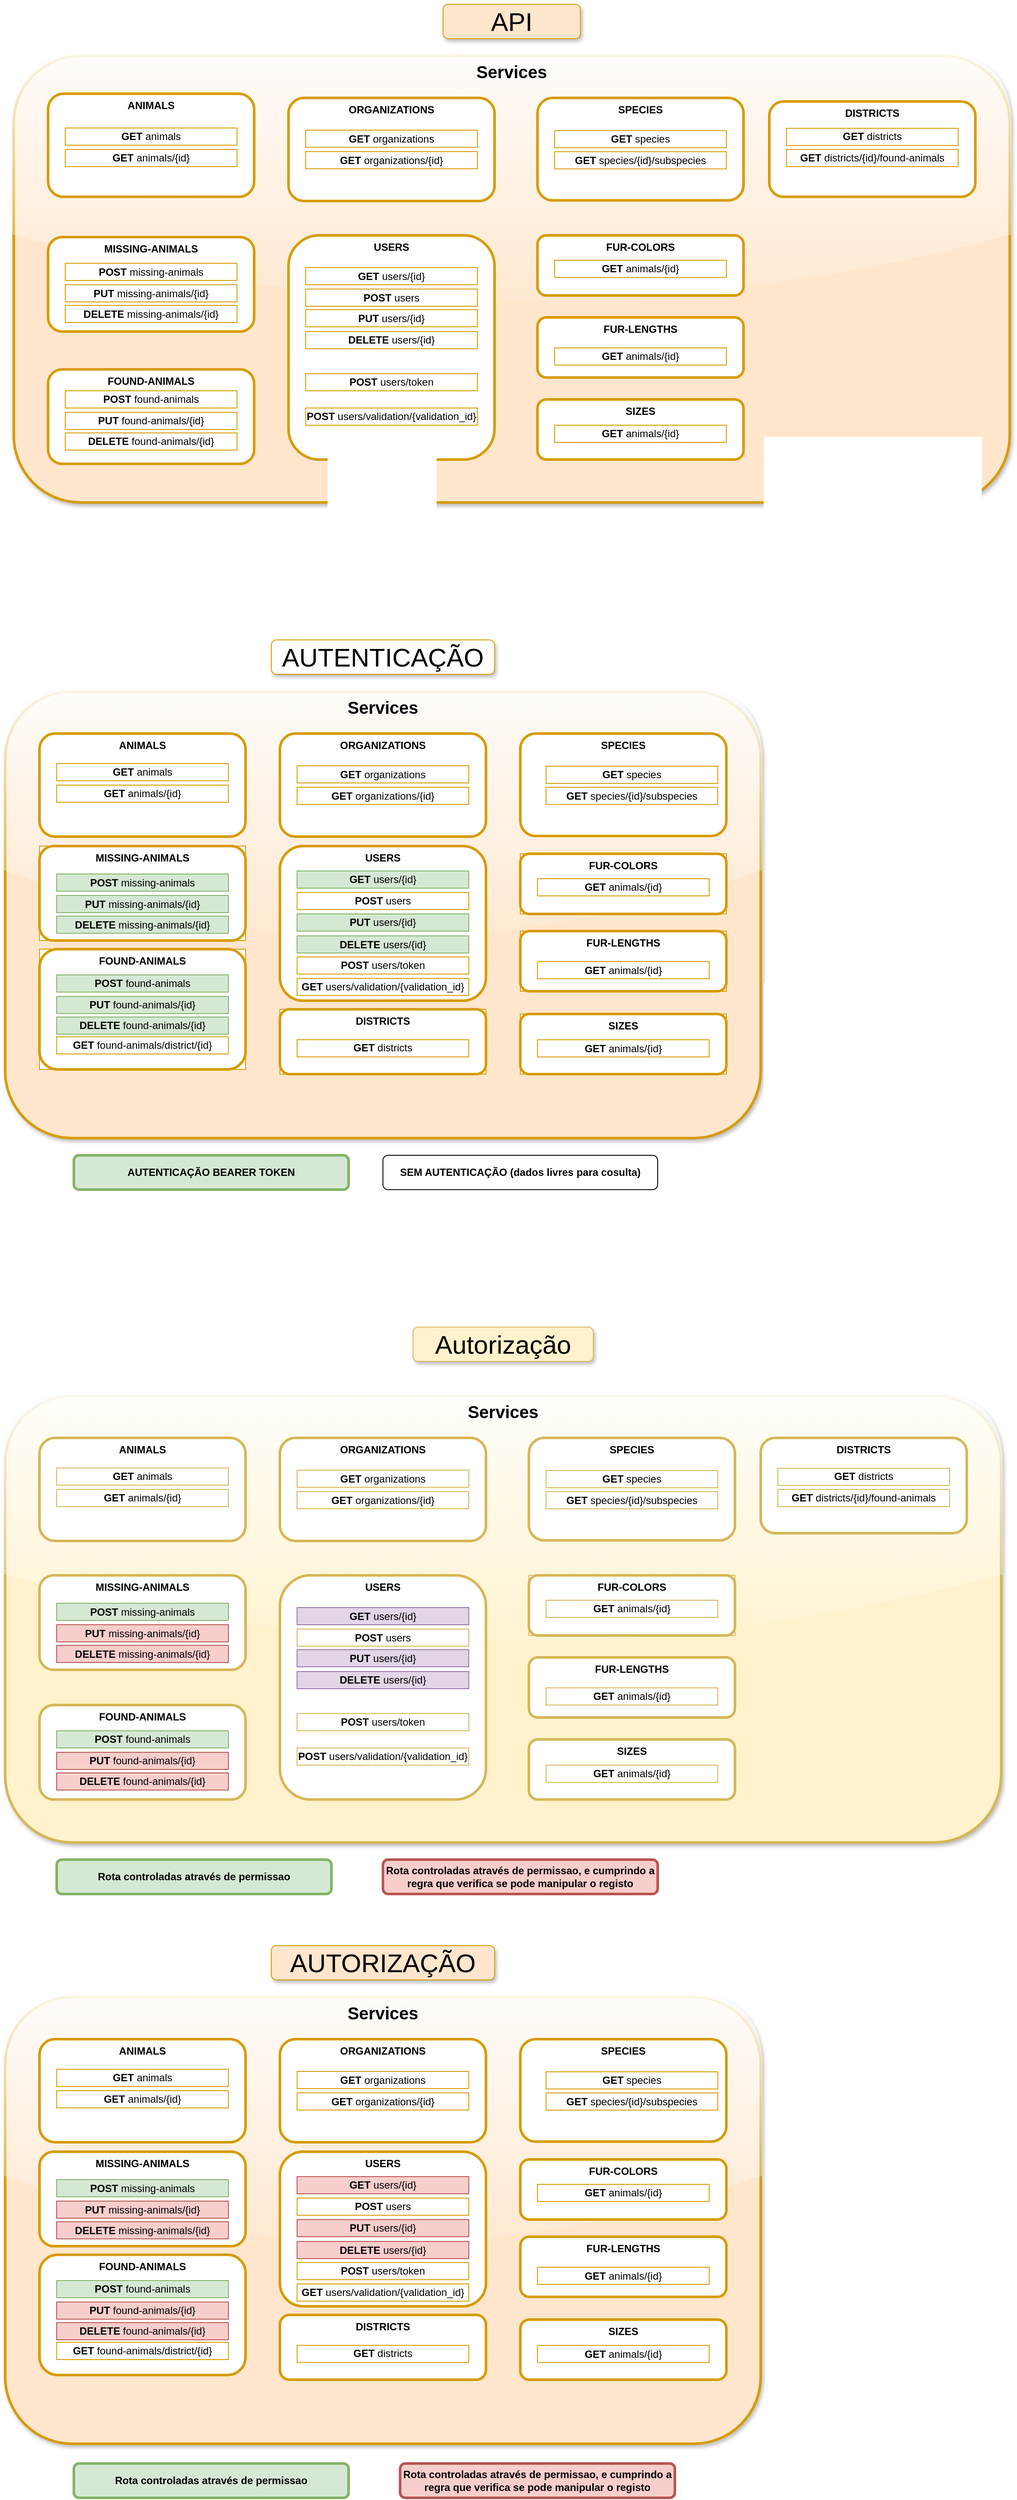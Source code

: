 <mxfile version="12.9.13" type="device"><diagram id="he8Y9W-l-CtBFMt19x_J" name="Page-1"><mxGraphModel dx="3327" dy="967" grid="1" gridSize="10" guides="1" tooltips="1" connect="1" arrows="1" fold="1" page="1" pageScale="1" pageWidth="827" pageHeight="1169" math="0" shadow="0"><root><mxCell id="0"/><mxCell id="1" parent="0"/><mxCell id="2PmF6Wx8AGMX61B_a49G-37" value="API" style="text;html=1;strokeColor=#d79b00;fillColor=#ffe6cc;align=center;verticalAlign=middle;whiteSpace=wrap;rounded=1;fontSize=30;glass=0;shadow=1;comic=0;" parent="1" vertex="1"><mxGeometry x="-1090" y="60" width="160" height="40" as="geometry"/></mxCell><mxCell id="37oF7Rack4nsO3wwHJq0-63" value="&lt;font style=&quot;font-size: 20px&quot;&gt;&lt;b&gt;Services&lt;/b&gt;&lt;/font&gt;" style="rounded=1;whiteSpace=wrap;html=1;strokeWidth=3;fillColor=#ffe6cc;verticalAlign=top;strokeColor=#d79b00;glass=1;shadow=1;comic=0;" parent="1" vertex="1"><mxGeometry x="-1600" y="860" width="880" height="520" as="geometry"/></mxCell><mxCell id="37oF7Rack4nsO3wwHJq0-100" value="Autorização" style="text;html=1;strokeColor=#d6b656;fillColor=#fff2cc;align=center;verticalAlign=middle;whiteSpace=wrap;rounded=1;fontSize=30;glass=0;shadow=1;comic=0;" parent="1" vertex="1"><mxGeometry x="-1125" y="1600" width="210" height="40" as="geometry"/></mxCell><mxCell id="37oF7Rack4nsO3wwHJq0-121" value="&lt;b&gt;AUTENTICAÇÃO BEARER TOKEN&lt;/b&gt;" style="rounded=1;whiteSpace=wrap;html=1;strokeColor=#82b366;strokeWidth=3;fillColor=#d5e8d4;" parent="1" vertex="1"><mxGeometry x="-1520" y="1400" width="320" height="40" as="geometry"/></mxCell><mxCell id="37oF7Rack4nsO3wwHJq0-124" value="&lt;b&gt;SEM AUTENTICAÇÃO (dados livres para cosulta)&lt;/b&gt;" style="rounded=1;whiteSpace=wrap;html=1;strokeWidth=1;" parent="1" vertex="1"><mxGeometry x="-1160" y="1400" width="320" height="40" as="geometry"/></mxCell><mxCell id="37oF7Rack4nsO3wwHJq0-69" value="ORGANIZATIONS" style="group;fillColor=#FFFFFF;strokeColor=#d79b00;fontStyle=1;strokeWidth=3;rounded=1;" parent="1" vertex="1" connectable="0"><mxGeometry x="-1280" y="909" width="240" height="120" as="geometry"/></mxCell><mxCell id="CAPieHyTuiLY9jVeE-5O-57" value="&lt;b&gt;GET&amp;nbsp;&lt;/b&gt;organizations" style="rounded=0;whiteSpace=wrap;html=1;strokeWidth=1;fontSize=12;align=center;fillColor=#FFFFFF;strokeColor=#d79b00;" parent="1" vertex="1"><mxGeometry x="-1260" y="946.5" width="200" height="20" as="geometry"/></mxCell><mxCell id="CAPieHyTuiLY9jVeE-5O-58" value="&lt;b&gt;GET&amp;nbsp;&lt;/b&gt;&lt;span&gt;organizations/{id}&lt;/span&gt;" style="rounded=0;whiteSpace=wrap;html=1;strokeWidth=1;fillColor=#FFFFFF;fontSize=12;align=center;strokeColor=#d79b00;" parent="1" vertex="1"><mxGeometry x="-1260" y="971.5" width="200" height="20" as="geometry"/></mxCell><mxCell id="CAPieHyTuiLY9jVeE-5O-84" value="&lt;font style=&quot;font-size: 20px&quot;&gt;&lt;b&gt;Services&lt;/b&gt;&lt;/font&gt;" style="rounded=1;whiteSpace=wrap;html=1;strokeWidth=3;fillColor=#ffe6cc;verticalAlign=top;strokeColor=#d79b00;glass=1;shadow=1;comic=0;" parent="1" vertex="1"><mxGeometry x="-1590" y="120" width="1160" height="520" as="geometry"/></mxCell><mxCell id="CAPieHyTuiLY9jVeE-5O-125" value="ORGANIZATIONS" style="group;fontStyle=1;strokeWidth=3;rounded=1;fillColor=#ffffff;strokeColor=#d79b00;" parent="1" vertex="1" connectable="0"><mxGeometry x="-1270" y="169" width="240" height="120" as="geometry"/></mxCell><mxCell id="CAPieHyTuiLY9jVeE-5O-126" value="&lt;b&gt;GET&amp;nbsp;&lt;/b&gt;organizations" style="rounded=0;whiteSpace=wrap;html=1;strokeWidth=1;fontSize=12;align=center;fillColor=#ffffff;strokeColor=#d79b00;" parent="1" vertex="1"><mxGeometry x="-1250" y="206.5" width="200" height="20" as="geometry"/></mxCell><mxCell id="CAPieHyTuiLY9jVeE-5O-127" value="&lt;b&gt;GET&amp;nbsp;&lt;/b&gt;&lt;span&gt;organizations/{id}&lt;/span&gt;" style="rounded=0;whiteSpace=wrap;html=1;strokeWidth=1;fillColor=#ffffff;fontSize=12;align=center;strokeColor=#d79b00;" parent="1" vertex="1"><mxGeometry x="-1250" y="231.5" width="200" height="20" as="geometry"/></mxCell><mxCell id="CAPieHyTuiLY9jVeE-5O-96" value="DISTRICTS" style="group;fillColor=#ffffff;strokeColor=#d79b00;fontStyle=1;strokeWidth=3;rounded=1;" parent="1" vertex="1" connectable="0"><mxGeometry x="-710" y="173.15" width="240" height="111" as="geometry"/></mxCell><mxCell id="CAPieHyTuiLY9jVeE-5O-97" value="&lt;b&gt;GET&amp;nbsp;&lt;/b&gt;districts" style="rounded=0;whiteSpace=wrap;html=1;strokeWidth=1;fontSize=12;align=center;fillColor=#ffffff;strokeColor=#d79b00;" parent="1" vertex="1"><mxGeometry x="-690" y="204.39" width="200" height="20" as="geometry"/></mxCell><mxCell id="CAPieHyTuiLY9jVeE-5O-98" value="&lt;b&gt;GET&amp;nbsp;&lt;/b&gt;&lt;span&gt;districts/{id}/found-animals&lt;/span&gt;" style="rounded=0;whiteSpace=wrap;html=1;strokeWidth=1;fillColor=#ffffff;fontSize=12;align=center;strokeColor=#d79b00;" parent="1" vertex="1"><mxGeometry x="-690" y="229" width="200" height="20" as="geometry"/></mxCell><mxCell id="CAPieHyTuiLY9jVeE-5O-110" value="SPECIES" style="group;fillColor=#ffffff;strokeColor=#d79b00;fontStyle=1;strokeWidth=3;rounded=1;" parent="1" vertex="1" connectable="0"><mxGeometry x="-980" y="169" width="240" height="119.296" as="geometry"/></mxCell><mxCell id="CAPieHyTuiLY9jVeE-5O-111" value="&lt;b&gt;GET&amp;nbsp;&lt;/b&gt;species" style="rounded=0;whiteSpace=wrap;html=1;strokeWidth=1;fontSize=12;align=center;fillColor=#ffffff;strokeColor=#d79b00;" parent="1" vertex="1"><mxGeometry x="-960" y="207" width="200" height="20" as="geometry"/></mxCell><mxCell id="CAPieHyTuiLY9jVeE-5O-112" value="&lt;b&gt;GET&amp;nbsp;&lt;/b&gt;&lt;span&gt;species/{id}/subspecies&lt;/span&gt;" style="rounded=0;whiteSpace=wrap;html=1;strokeWidth=1;fillColor=#ffffff;fontSize=12;align=center;strokeColor=#d79b00;" parent="1" vertex="1"><mxGeometry x="-960" y="231.61" width="200" height="20" as="geometry"/></mxCell><mxCell id="CAPieHyTuiLY9jVeE-5O-122" value="&lt;b&gt;ANIMALS&lt;/b&gt;" style="rounded=1;whiteSpace=wrap;html=1;fillColor=#ffffff;strokeColor=#d79b00;strokeWidth=3;verticalAlign=top;" parent="1" vertex="1"><mxGeometry x="-1550" y="164.15" width="240" height="120" as="geometry"/></mxCell><mxCell id="CAPieHyTuiLY9jVeE-5O-123" value="&lt;b&gt;GET&amp;nbsp;&lt;/b&gt;animals" style="rounded=0;whiteSpace=wrap;html=1;strokeWidth=1;fontSize=12;align=center;fillColor=#ffffff;strokeColor=#d79b00;" parent="1" vertex="1"><mxGeometry x="-1530" y="204" width="200" height="20" as="geometry"/></mxCell><mxCell id="CAPieHyTuiLY9jVeE-5O-124" value="&lt;b&gt;GET&amp;nbsp;&lt;/b&gt;&lt;span&gt;animals/{id}&lt;/span&gt;" style="rounded=0;whiteSpace=wrap;html=1;strokeWidth=1;fillColor=#ffffff;fontSize=12;align=center;strokeColor=#d79b00;" parent="1" vertex="1"><mxGeometry x="-1530" y="229" width="200" height="20" as="geometry"/></mxCell><mxCell id="CAPieHyTuiLY9jVeE-5O-91" value="FOUND-ANIMALS" style="group;fillColor=#ffffff;strokeColor=#d79b00;rounded=1;strokeWidth=3;fontStyle=1" parent="1" vertex="1" connectable="0"><mxGeometry x="-1550" y="485" width="240" height="110" as="geometry"/></mxCell><mxCell id="CAPieHyTuiLY9jVeE-5O-92" value="&lt;b&gt;POST&amp;nbsp;&lt;/b&gt;found-animals" style="rounded=0;whiteSpace=wrap;html=1;strokeWidth=1;fontSize=12;align=center;fillColor=#ffffff;strokeColor=#d79b00;" parent="1" vertex="1"><mxGeometry x="-1530" y="510" width="200" height="20" as="geometry"/></mxCell><mxCell id="CAPieHyTuiLY9jVeE-5O-93" value="&lt;b&gt;PUT&amp;nbsp;&lt;/b&gt;found-animals/{id}" style="rounded=0;whiteSpace=wrap;html=1;strokeWidth=1;fillColor=#ffffff;fontSize=12;align=center;strokeColor=#d79b00;" parent="1" vertex="1"><mxGeometry x="-1530" y="535" width="200" height="20" as="geometry"/></mxCell><mxCell id="CAPieHyTuiLY9jVeE-5O-94" value="&lt;b&gt;DELETE&amp;nbsp;&lt;/b&gt;found-animals/{id}" style="rounded=0;whiteSpace=wrap;html=1;strokeWidth=1;fillColor=#ffffff;fontSize=12;align=center;strokeColor=#d79b00;" parent="1" vertex="1"><mxGeometry x="-1530" y="559" width="200" height="20" as="geometry"/></mxCell><mxCell id="CAPieHyTuiLY9jVeE-5O-114" value="&lt;b&gt;USERS&lt;/b&gt;" style="rounded=1;whiteSpace=wrap;html=1;fillColor=#ffffff;strokeColor=#d79b00;strokeWidth=3;verticalAlign=top;" parent="1" vertex="1"><mxGeometry x="-1270" y="329" width="240" height="261" as="geometry"/></mxCell><mxCell id="CAPieHyTuiLY9jVeE-5O-115" value="&lt;b&gt;GET &lt;/b&gt;users/{id}" style="rounded=0;whiteSpace=wrap;html=1;strokeWidth=1;fontSize=12;align=center;fillColor=#ffffff;strokeColor=#d79b00;" parent="1" vertex="1"><mxGeometry x="-1250" y="366.5" width="200" height="20" as="geometry"/></mxCell><mxCell id="CAPieHyTuiLY9jVeE-5O-116" value="&lt;b&gt;POST&amp;nbsp;&lt;/b&gt;users" style="rounded=0;whiteSpace=wrap;html=1;strokeWidth=1;fillColor=#ffffff;fontSize=12;align=center;strokeColor=#d79b00;" parent="1" vertex="1"><mxGeometry x="-1250" y="391.5" width="200" height="20" as="geometry"/></mxCell><mxCell id="CAPieHyTuiLY9jVeE-5O-117" value="&lt;b&gt;PUT&amp;nbsp;&lt;/b&gt;users/{id}" style="rounded=0;whiteSpace=wrap;html=1;strokeWidth=1;fillColor=#ffffff;fontSize=12;align=center;strokeColor=#d79b00;" parent="1" vertex="1"><mxGeometry x="-1250" y="415.5" width="200" height="20" as="geometry"/></mxCell><mxCell id="CAPieHyTuiLY9jVeE-5O-118" value="&lt;b&gt;DELETE&amp;nbsp;&lt;/b&gt;users/{id}" style="rounded=0;whiteSpace=wrap;html=1;strokeWidth=1;fontSize=12;align=center;fillColor=#ffffff;strokeColor=#d79b00;" parent="1" vertex="1"><mxGeometry x="-1250" y="441" width="200" height="20" as="geometry"/></mxCell><mxCell id="CAPieHyTuiLY9jVeE-5O-119" value="&lt;b&gt;POST&amp;nbsp;&lt;/b&gt;users/token" style="rounded=0;whiteSpace=wrap;html=1;strokeWidth=1;fillColor=#ffffff;fontSize=12;align=center;strokeColor=#d79b00;" parent="1" vertex="1"><mxGeometry x="-1250" y="490" width="200" height="20" as="geometry"/></mxCell><mxCell id="CAPieHyTuiLY9jVeE-5O-120" value="&lt;b&gt;POST&lt;/b&gt;&amp;nbsp;users/validation/{validation_id}" style="rounded=0;whiteSpace=wrap;html=1;strokeWidth=1;fillColor=#ffffff;fontSize=12;align=center;strokeColor=#d79b00;" parent="1" vertex="1"><mxGeometry x="-1250" y="530" width="200" height="20" as="geometry"/></mxCell><mxCell id="CAPieHyTuiLY9jVeE-5O-101" value="FUR-COLORS" style="group;fillColor=#ffffff;strokeColor=#d79b00;fontStyle=1;strokeWidth=3;rounded=1;" parent="1" vertex="1" connectable="0"><mxGeometry x="-980" y="329" width="240" height="70" as="geometry"/></mxCell><mxCell id="CAPieHyTuiLY9jVeE-5O-102" value="&lt;b&gt;GET&amp;nbsp;&lt;/b&gt;&lt;span&gt;animals/{id}&lt;/span&gt;" style="rounded=0;whiteSpace=wrap;html=1;strokeWidth=1;fillColor=#ffffff;fontSize=12;align=center;strokeColor=#d79b00;" parent="1" vertex="1"><mxGeometry x="-960" y="358" width="200" height="20" as="geometry"/></mxCell><mxCell id="CAPieHyTuiLY9jVeE-5O-104" value="FUR-LENGTHS" style="group;fillColor=#ffffff;strokeColor=#d79b00;fontStyle=1;strokeWidth=3;rounded=1;" parent="1" vertex="1" connectable="0"><mxGeometry x="-980" y="424.5" width="240" height="70" as="geometry"/></mxCell><mxCell id="CAPieHyTuiLY9jVeE-5O-105" value="&lt;b&gt;GET&amp;nbsp;&lt;/b&gt;&lt;span&gt;animals/{id}&lt;/span&gt;" style="rounded=0;whiteSpace=wrap;html=1;strokeWidth=1;fillColor=#ffffff;fontSize=12;align=center;strokeColor=#d79b00;" parent="1" vertex="1"><mxGeometry x="-960" y="460" width="200" height="20" as="geometry"/></mxCell><mxCell id="CAPieHyTuiLY9jVeE-5O-107" value="SIZES" style="group;fillColor=#ffffff;strokeColor=#d79b00;fontStyle=1;strokeWidth=3;rounded=1;" parent="1" vertex="1" connectable="0"><mxGeometry x="-980" y="520" width="240" height="70" as="geometry"/></mxCell><mxCell id="CAPieHyTuiLY9jVeE-5O-108" value="&lt;b&gt;GET&amp;nbsp;&lt;/b&gt;&lt;span&gt;animals/{id}&lt;/span&gt;" style="rounded=0;whiteSpace=wrap;html=1;strokeWidth=1;fillColor=#ffffff;fontSize=12;align=center;strokeColor=#d79b00;" parent="1" vertex="1"><mxGeometry x="-960" y="550" width="200" height="20" as="geometry"/></mxCell><mxCell id="CAPieHyTuiLY9jVeE-5O-44" value="SPECIES" style="group;fillColor=#FFFFFF;strokeColor=#d79b00;fontStyle=1;strokeWidth=3;rounded=1;" parent="1" vertex="1" connectable="0"><mxGeometry x="-1000" y="909" width="240" height="119.296" as="geometry"/></mxCell><mxCell id="CAPieHyTuiLY9jVeE-5O-76" value="&lt;b&gt;GET&amp;nbsp;&lt;/b&gt;species" style="rounded=0;whiteSpace=wrap;html=1;strokeWidth=1;fontSize=12;align=center;fillColor=#FFFFFF;strokeColor=#d79b00;" parent="1" vertex="1"><mxGeometry x="-970" y="947" width="200" height="20" as="geometry"/></mxCell><mxCell id="CAPieHyTuiLY9jVeE-5O-77" value="&lt;b&gt;GET&amp;nbsp;&lt;/b&gt;&lt;span&gt;species/{id}/subspecies&lt;/span&gt;" style="rounded=0;whiteSpace=wrap;html=1;strokeWidth=1;fillColor=#FFFFFF;fontSize=12;align=center;strokeColor=#d79b00;" parent="1" vertex="1"><mxGeometry x="-970" y="971.61" width="200" height="20" as="geometry"/></mxCell><mxCell id="37oF7Rack4nsO3wwHJq0-67" value="&lt;b&gt;ANIMALS&lt;/b&gt;" style="rounded=1;whiteSpace=wrap;html=1;fillColor=#FFFFFF;strokeColor=#d79b00;strokeWidth=3;verticalAlign=top;" parent="1" vertex="1"><mxGeometry x="-1560" y="909" width="240" height="120" as="geometry"/></mxCell><mxCell id="CAPieHyTuiLY9jVeE-5O-8" value="&lt;b&gt;GET&amp;nbsp;&lt;/b&gt;animals" style="rounded=0;whiteSpace=wrap;html=1;strokeWidth=1;fontSize=12;align=center;fillColor=#FFFFFF;strokeColor=#d79b00;" parent="1" vertex="1"><mxGeometry x="-1540" y="944" width="200" height="20" as="geometry"/></mxCell><mxCell id="CAPieHyTuiLY9jVeE-5O-51" value="&lt;b&gt;GET&amp;nbsp;&lt;/b&gt;&lt;span&gt;animals/{id}&lt;/span&gt;" style="rounded=0;whiteSpace=wrap;html=1;strokeWidth=1;fillColor=#FFFFFF;fontSize=12;align=center;strokeColor=#d79b00;" parent="1" vertex="1"><mxGeometry x="-1540" y="969" width="200" height="20" as="geometry"/></mxCell><mxCell id="CAPieHyTuiLY9jVeE-5O-86" value="&lt;b&gt;MISSING-ANIMALS&lt;/b&gt;" style="rounded=1;whiteSpace=wrap;html=1;fillColor=#ffffff;strokeColor=#d79b00;strokeWidth=3;verticalAlign=top;" parent="1" vertex="1"><mxGeometry x="-1550" y="331" width="240" height="110" as="geometry"/></mxCell><mxCell id="CAPieHyTuiLY9jVeE-5O-87" value="&lt;b&gt;POST&amp;nbsp;&lt;/b&gt;missing-animals" style="rounded=0;whiteSpace=wrap;html=1;strokeWidth=1;fontSize=12;align=center;fillColor=#ffffff;strokeColor=#d79b00;" parent="1" vertex="1"><mxGeometry x="-1530" y="361.5" width="200" height="20" as="geometry"/></mxCell><mxCell id="CAPieHyTuiLY9jVeE-5O-88" value="&lt;b&gt;PUT&amp;nbsp;&lt;/b&gt;missing-animals/{id}" style="rounded=0;whiteSpace=wrap;html=1;strokeWidth=1;fillColor=#ffffff;fontSize=12;align=center;strokeColor=#d79b00;" parent="1" vertex="1"><mxGeometry x="-1530" y="386.5" width="200" height="20" as="geometry"/></mxCell><mxCell id="CAPieHyTuiLY9jVeE-5O-89" value="&lt;b&gt;DELETE&amp;nbsp;&lt;/b&gt;missing-animals/{id}" style="rounded=0;whiteSpace=wrap;html=1;strokeWidth=1;fillColor=#ffffff;fontSize=12;align=center;strokeColor=#d79b00;" parent="1" vertex="1"><mxGeometry x="-1530" y="410.5" width="200" height="20" as="geometry"/></mxCell><mxCell id="CAPieHyTuiLY9jVeE-5O-128" value="&lt;font style=&quot;font-size: 20px&quot;&gt;&lt;b&gt;Services&lt;/b&gt;&lt;/font&gt;" style="rounded=1;whiteSpace=wrap;html=1;strokeWidth=3;fillColor=#fff2cc;verticalAlign=top;strokeColor=#d6b656;glass=1;shadow=1;comic=0;" parent="1" vertex="1"><mxGeometry x="-1600" y="1680" width="1160" height="520" as="geometry"/></mxCell><mxCell id="CAPieHyTuiLY9jVeE-5O-129" value="&lt;b&gt;Rota controladas através de permissao&lt;/b&gt;" style="rounded=1;whiteSpace=wrap;html=1;strokeColor=#82b366;strokeWidth=3;fillColor=#d5e8d4;" parent="1" vertex="1"><mxGeometry x="-1540" y="2220" width="320" height="40" as="geometry"/></mxCell><mxCell id="CAPieHyTuiLY9jVeE-5O-130" value="&lt;b&gt;Rota controladas através de permissao, e cumprindo a regra que verifica se pode manipular o registo&lt;/b&gt;" style="rounded=1;whiteSpace=wrap;html=1;strokeColor=#b85450;strokeWidth=3;fillColor=#f8cecc;" parent="1" vertex="1"><mxGeometry x="-1160" y="2220" width="320" height="40" as="geometry"/></mxCell><mxCell id="CAPieHyTuiLY9jVeE-5O-132" value="ORGANIZATIONS" style="group;fillColor=#ffffff;strokeColor=#d6b656;fontStyle=1;strokeWidth=3;rounded=1;" parent="1" vertex="1" connectable="0"><mxGeometry x="-1280" y="1729" width="240" height="120" as="geometry"/></mxCell><mxCell id="CAPieHyTuiLY9jVeE-5O-133" value="&lt;b&gt;GET&amp;nbsp;&lt;/b&gt;organizations" style="rounded=0;whiteSpace=wrap;html=1;strokeWidth=1;fontSize=12;align=center;fillColor=#ffffff;strokeColor=#d6b656;" parent="1" vertex="1"><mxGeometry x="-1260" y="1766.5" width="200" height="20" as="geometry"/></mxCell><mxCell id="CAPieHyTuiLY9jVeE-5O-134" value="&lt;b&gt;GET&amp;nbsp;&lt;/b&gt;&lt;span&gt;organizations/{id}&lt;/span&gt;" style="rounded=0;whiteSpace=wrap;html=1;strokeWidth=1;fillColor=#ffffff;fontSize=12;align=center;strokeColor=#d6b656;" parent="1" vertex="1"><mxGeometry x="-1260" y="1791.5" width="200" height="20" as="geometry"/></mxCell><mxCell id="CAPieHyTuiLY9jVeE-5O-135" value="SPECIES" style="group;fillColor=#ffffff;strokeColor=#d6b656;fontStyle=1;strokeWidth=3;rounded=1;" parent="1" vertex="1" connectable="0"><mxGeometry x="-990" y="1729" width="240" height="119.296" as="geometry"/></mxCell><mxCell id="CAPieHyTuiLY9jVeE-5O-136" value="&lt;b&gt;GET&amp;nbsp;&lt;/b&gt;species" style="rounded=0;whiteSpace=wrap;html=1;strokeWidth=1;fontSize=12;align=center;fillColor=#ffffff;strokeColor=#d6b656;" parent="1" vertex="1"><mxGeometry x="-970" y="1767" width="200" height="20" as="geometry"/></mxCell><mxCell id="CAPieHyTuiLY9jVeE-5O-137" value="&lt;b&gt;GET&amp;nbsp;&lt;/b&gt;&lt;span&gt;species/{id}/subspecies&lt;/span&gt;" style="rounded=0;whiteSpace=wrap;html=1;strokeWidth=1;fillColor=#ffffff;fontSize=12;align=center;strokeColor=#d6b656;" parent="1" vertex="1"><mxGeometry x="-970" y="1791.61" width="200" height="20" as="geometry"/></mxCell><mxCell id="CAPieHyTuiLY9jVeE-5O-138" value="DISTRICTS" style="group;fillColor=#ffffff;strokeColor=#d6b656;fontStyle=1;strokeWidth=3;rounded=1;" parent="1" vertex="1" connectable="0"><mxGeometry x="-720" y="1729" width="240" height="111" as="geometry"/></mxCell><mxCell id="CAPieHyTuiLY9jVeE-5O-139" value="&lt;b&gt;GET&amp;nbsp;&lt;/b&gt;districts" style="rounded=0;whiteSpace=wrap;html=1;strokeWidth=1;fontSize=12;align=center;fillColor=#ffffff;strokeColor=#d6b656;" parent="1" vertex="1"><mxGeometry x="-700" y="1764.39" width="200" height="20" as="geometry"/></mxCell><mxCell id="CAPieHyTuiLY9jVeE-5O-140" value="&lt;b&gt;GET&amp;nbsp;&lt;/b&gt;&lt;span&gt;districts/{id}/found-animals&lt;/span&gt;" style="rounded=0;whiteSpace=wrap;html=1;strokeWidth=1;fillColor=#ffffff;fontSize=12;align=center;strokeColor=#d6b656;" parent="1" vertex="1"><mxGeometry x="-700" y="1789" width="200" height="20" as="geometry"/></mxCell><mxCell id="CAPieHyTuiLY9jVeE-5O-141" value="&lt;b&gt;ANIMALS&lt;/b&gt;" style="rounded=1;whiteSpace=wrap;html=1;fillColor=#ffffff;strokeColor=#d6b656;strokeWidth=3;verticalAlign=top;" parent="1" vertex="1"><mxGeometry x="-1560" y="1729" width="240" height="120" as="geometry"/></mxCell><mxCell id="CAPieHyTuiLY9jVeE-5O-142" value="&lt;b&gt;GET&amp;nbsp;&lt;/b&gt;animals" style="rounded=0;whiteSpace=wrap;html=1;strokeWidth=1;fontSize=12;align=center;fillColor=#ffffff;strokeColor=#d6b656;" parent="1" vertex="1"><mxGeometry x="-1540" y="1764" width="200" height="20" as="geometry"/></mxCell><mxCell id="CAPieHyTuiLY9jVeE-5O-143" value="&lt;b&gt;GET&amp;nbsp;&lt;/b&gt;&lt;span&gt;animals/{id}&lt;/span&gt;" style="rounded=0;whiteSpace=wrap;html=1;strokeWidth=1;fillColor=#ffffff;fontSize=12;align=center;strokeColor=#d6b656;" parent="1" vertex="1"><mxGeometry x="-1540" y="1789" width="200" height="20" as="geometry"/></mxCell><mxCell id="CAPieHyTuiLY9jVeE-5O-144" value="&lt;b&gt;MISSING-ANIMALS&lt;/b&gt;" style="rounded=1;whiteSpace=wrap;html=1;fillColor=#ffffff;strokeColor=#d6b656;strokeWidth=3;verticalAlign=top;" parent="1" vertex="1"><mxGeometry x="-1560" y="1889" width="240" height="110" as="geometry"/></mxCell><mxCell id="CAPieHyTuiLY9jVeE-5O-145" value="&lt;b&gt;POST&amp;nbsp;&lt;/b&gt;missing-animals" style="rounded=0;whiteSpace=wrap;html=1;strokeWidth=1;fontSize=12;align=center;fillColor=#d5e8d4;strokeColor=#82b366;" parent="1" vertex="1"><mxGeometry x="-1540" y="1921.5" width="200" height="20" as="geometry"/></mxCell><mxCell id="CAPieHyTuiLY9jVeE-5O-146" value="&lt;b&gt;PUT&amp;nbsp;&lt;/b&gt;missing-animals/{id}" style="rounded=0;whiteSpace=wrap;html=1;strokeWidth=1;fillColor=#f8cecc;fontSize=12;align=center;strokeColor=#b85450;" parent="1" vertex="1"><mxGeometry x="-1540" y="1946.5" width="200" height="20" as="geometry"/></mxCell><mxCell id="CAPieHyTuiLY9jVeE-5O-147" value="&lt;b&gt;DELETE&amp;nbsp;&lt;/b&gt;missing-animals/{id}" style="rounded=0;whiteSpace=wrap;html=1;strokeWidth=1;fillColor=#f8cecc;fontSize=12;align=center;strokeColor=#b85450;" parent="1" vertex="1"><mxGeometry x="-1540" y="1970.5" width="200" height="20" as="geometry"/></mxCell><mxCell id="CAPieHyTuiLY9jVeE-5O-148" value="FOUND-ANIMALS" style="group;fillColor=#ffffff;strokeColor=#d6b656;rounded=1;strokeWidth=3;fontStyle=1" parent="1" vertex="1" connectable="0"><mxGeometry x="-1560" y="2040" width="240" height="110" as="geometry"/></mxCell><mxCell id="CAPieHyTuiLY9jVeE-5O-149" value="&lt;b&gt;POST&amp;nbsp;&lt;/b&gt;found-animals" style="rounded=0;whiteSpace=wrap;html=1;strokeWidth=1;fontSize=12;align=center;fillColor=#d5e8d4;strokeColor=#82b366;" parent="1" vertex="1"><mxGeometry x="-1540" y="2070" width="200" height="20" as="geometry"/></mxCell><mxCell id="CAPieHyTuiLY9jVeE-5O-150" value="&lt;b&gt;PUT&amp;nbsp;&lt;/b&gt;found-animals/{id}" style="rounded=0;whiteSpace=wrap;html=1;strokeWidth=1;fillColor=#f8cecc;fontSize=12;align=center;strokeColor=#b85450;" parent="1" vertex="1"><mxGeometry x="-1540" y="2095" width="200" height="20" as="geometry"/></mxCell><mxCell id="CAPieHyTuiLY9jVeE-5O-151" value="&lt;b&gt;DELETE&amp;nbsp;&lt;/b&gt;found-animals/{id}" style="rounded=0;whiteSpace=wrap;html=1;strokeWidth=1;fillColor=#f8cecc;fontSize=12;align=center;strokeColor=#b85450;" parent="1" vertex="1"><mxGeometry x="-1540" y="2119" width="200" height="20" as="geometry"/></mxCell><mxCell id="CAPieHyTuiLY9jVeE-5O-152" value="&lt;b&gt;USERS&lt;/b&gt;" style="rounded=1;whiteSpace=wrap;html=1;fillColor=#ffffff;strokeColor=#d6b656;strokeWidth=3;verticalAlign=top;" parent="1" vertex="1"><mxGeometry x="-1280" y="1889" width="240" height="261" as="geometry"/></mxCell><mxCell id="CAPieHyTuiLY9jVeE-5O-153" value="&lt;b&gt;GET &lt;/b&gt;users/{id}" style="rounded=0;whiteSpace=wrap;html=1;strokeWidth=1;fontSize=12;align=center;fillColor=#e1d5e7;strokeColor=#9673a6;" parent="1" vertex="1"><mxGeometry x="-1260" y="1926.5" width="200" height="20" as="geometry"/></mxCell><mxCell id="CAPieHyTuiLY9jVeE-5O-154" value="&lt;b&gt;POST&amp;nbsp;&lt;/b&gt;users" style="rounded=0;whiteSpace=wrap;html=1;strokeWidth=1;fontSize=12;align=center;fillColor=#ffffff;strokeColor=#d6b656;" parent="1" vertex="1"><mxGeometry x="-1260" y="1951.5" width="200" height="20" as="geometry"/></mxCell><mxCell id="CAPieHyTuiLY9jVeE-5O-155" value="&lt;b&gt;PUT&amp;nbsp;&lt;/b&gt;users/{id}" style="rounded=0;whiteSpace=wrap;html=1;strokeWidth=1;fillColor=#e1d5e7;fontSize=12;align=center;strokeColor=#9673a6;" parent="1" vertex="1"><mxGeometry x="-1260" y="1975.5" width="200" height="20" as="geometry"/></mxCell><mxCell id="CAPieHyTuiLY9jVeE-5O-156" value="&lt;b&gt;DELETE&amp;nbsp;&lt;/b&gt;users/{id}" style="rounded=0;whiteSpace=wrap;html=1;strokeWidth=1;fontSize=12;align=center;fillColor=#e1d5e7;strokeColor=#9673a6;" parent="1" vertex="1"><mxGeometry x="-1260" y="2001" width="200" height="20" as="geometry"/></mxCell><mxCell id="CAPieHyTuiLY9jVeE-5O-157" value="&lt;b&gt;POST&amp;nbsp;&lt;/b&gt;users/token" style="rounded=0;whiteSpace=wrap;html=1;strokeWidth=1;fontSize=12;align=center;fillColor=#ffffff;strokeColor=#d6b656;" parent="1" vertex="1"><mxGeometry x="-1260" y="2050" width="200" height="20" as="geometry"/></mxCell><mxCell id="CAPieHyTuiLY9jVeE-5O-158" value="&lt;b&gt;POST&lt;/b&gt;&amp;nbsp;users/validation/{validation_id}" style="rounded=0;whiteSpace=wrap;html=1;strokeWidth=1;fontSize=12;align=center;fillColor=#ffffff;strokeColor=#d6b656;" parent="1" vertex="1"><mxGeometry x="-1260" y="2090" width="200" height="20" as="geometry"/></mxCell><mxCell id="CAPieHyTuiLY9jVeE-5O-159" value="" style="group;fillColor=#ffffff;strokeColor=#d6b656;" parent="1" vertex="1" connectable="0"><mxGeometry x="-990" y="1889" width="240" height="70" as="geometry"/></mxCell><mxCell id="CAPieHyTuiLY9jVeE-5O-160" value="FUR-LENGTHS" style="group;fillColor=#ffffff;strokeColor=#d6b656;fontStyle=1;strokeWidth=3;rounded=1;" parent="1" vertex="1" connectable="0"><mxGeometry x="-990" y="1984.5" width="240" height="70" as="geometry"/></mxCell><mxCell id="CAPieHyTuiLY9jVeE-5O-161" value="&lt;b&gt;GET&amp;nbsp;&lt;/b&gt;&lt;span&gt;animals/{id}&lt;/span&gt;" style="rounded=0;whiteSpace=wrap;html=1;strokeWidth=1;fontSize=12;align=center;fillColor=#ffffff;strokeColor=#d6b656;" parent="1" vertex="1"><mxGeometry x="-970" y="2020" width="200" height="20" as="geometry"/></mxCell><mxCell id="CAPieHyTuiLY9jVeE-5O-162" value="SIZES" style="group;fillColor=#ffffff;strokeColor=#d6b656;fontStyle=1;strokeWidth=3;rounded=1;" parent="1" vertex="1" connectable="0"><mxGeometry x="-990" y="2080" width="240" height="70" as="geometry"/></mxCell><mxCell id="CAPieHyTuiLY9jVeE-5O-163" value="&lt;b&gt;GET&amp;nbsp;&lt;/b&gt;&lt;span&gt;animals/{id}&lt;/span&gt;" style="rounded=0;whiteSpace=wrap;html=1;strokeWidth=1;fontSize=12;align=center;fillColor=#ffffff;strokeColor=#d6b656;" parent="1" vertex="1"><mxGeometry x="-970" y="2110" width="200" height="20" as="geometry"/></mxCell><mxCell id="CAPieHyTuiLY9jVeE-5O-164" value="FUR-COLORS" style="group;fillColor=#ffffff;strokeColor=#d6b656;fontStyle=1;strokeWidth=3;rounded=1;" parent="1" vertex="1" connectable="0"><mxGeometry x="-990" y="1889" width="240" height="70" as="geometry"/></mxCell><mxCell id="CAPieHyTuiLY9jVeE-5O-165" value="&lt;b&gt;GET&amp;nbsp;&lt;/b&gt;&lt;span&gt;animals/{id}&lt;/span&gt;" style="rounded=0;whiteSpace=wrap;html=1;strokeWidth=1;fontSize=12;align=center;fillColor=#ffffff;strokeColor=#d6b656;" parent="1" vertex="1"><mxGeometry x="-970" y="1918" width="200" height="20" as="geometry"/></mxCell><mxCell id="CAPieHyTuiLY9jVeE-5O-166" value="AUTENTICAÇÃO" style="text;html=1;strokeColor=#d79b00;fillColor=#FFFFFF;align=center;verticalAlign=middle;whiteSpace=wrap;rounded=1;fontSize=30;glass=0;shadow=1;comic=0;" parent="1" vertex="1"><mxGeometry x="-1290" y="800" width="260" height="40" as="geometry"/></mxCell><mxCell id="LovccgZukkfdUGaIY_S5-3" value="" style="group;fillColor=#FFFFFF;strokeColor=#d79b00;" parent="1" vertex="1" connectable="0"><mxGeometry x="-1000" y="1049" width="240" height="70" as="geometry"/></mxCell><mxCell id="CAPieHyTuiLY9jVeE-5O-35" value="FUR-COLORS" style="group;fillColor=#FFFFFF;strokeColor=#d79b00;fontStyle=1;strokeWidth=3;rounded=1;" parent="LovccgZukkfdUGaIY_S5-3" vertex="1" connectable="0"><mxGeometry width="240" height="70" as="geometry"/></mxCell><mxCell id="CAPieHyTuiLY9jVeE-5O-72" value="&lt;b&gt;GET&amp;nbsp;&lt;/b&gt;&lt;span&gt;animals/{id}&lt;/span&gt;" style="rounded=0;whiteSpace=wrap;html=1;strokeWidth=1;fontSize=12;align=center;fillColor=#FFFFFF;strokeColor=#d79b00;" parent="LovccgZukkfdUGaIY_S5-3" vertex="1"><mxGeometry x="20" y="29" width="200" height="20" as="geometry"/></mxCell><mxCell id="LovccgZukkfdUGaIY_S5-4" value="" style="group;fillColor=#FFFFFF;strokeColor=#d79b00;" parent="1" vertex="1" connectable="0"><mxGeometry x="-1000" y="1139" width="240" height="70" as="geometry"/></mxCell><mxCell id="CAPieHyTuiLY9jVeE-5O-38" value="FUR-LENGTHS" style="group;fillColor=#FFFFFF;strokeColor=#d79b00;fontStyle=1;strokeWidth=3;rounded=1;" parent="LovccgZukkfdUGaIY_S5-4" vertex="1" connectable="0"><mxGeometry width="240" height="70" as="geometry"/></mxCell><mxCell id="CAPieHyTuiLY9jVeE-5O-73" value="&lt;b&gt;GET&amp;nbsp;&lt;/b&gt;&lt;span&gt;animals/{id}&lt;/span&gt;" style="rounded=0;whiteSpace=wrap;html=1;strokeWidth=1;fontSize=12;align=center;fillColor=#FFFFFF;strokeColor=#d79b00;" parent="LovccgZukkfdUGaIY_S5-4" vertex="1"><mxGeometry x="20" y="35.5" width="200" height="20" as="geometry"/></mxCell><mxCell id="LovccgZukkfdUGaIY_S5-5" value="" style="group;fillColor=#FFFFFF;strokeColor=#d79b00;" parent="1" vertex="1" connectable="0"><mxGeometry x="-1000" y="1235.5" width="240" height="70" as="geometry"/></mxCell><mxCell id="CAPieHyTuiLY9jVeE-5O-41" value="SIZES" style="group;fillColor=#FFFFFF;strokeColor=#d79b00;fontStyle=1;strokeWidth=3;rounded=1;" parent="LovccgZukkfdUGaIY_S5-5" vertex="1" connectable="0"><mxGeometry width="240" height="70" as="geometry"/></mxCell><mxCell id="CAPieHyTuiLY9jVeE-5O-74" value="&lt;b&gt;GET&amp;nbsp;&lt;/b&gt;&lt;span&gt;animals/{id}&lt;/span&gt;" style="rounded=0;whiteSpace=wrap;html=1;strokeWidth=1;fontSize=12;align=center;fillColor=#FFFFFF;strokeColor=#d79b00;" parent="LovccgZukkfdUGaIY_S5-5" vertex="1"><mxGeometry x="20" y="30" width="200" height="20" as="geometry"/></mxCell><mxCell id="LovccgZukkfdUGaIY_S5-8" value="" style="group;fillColor=#FFFFFF;strokeColor=#d79b00;" parent="1" vertex="1" connectable="0"><mxGeometry x="-1560" y="1160" width="240" height="140" as="geometry"/></mxCell><mxCell id="37oF7Rack4nsO3wwHJq0-73" value="FOUND-ANIMALS" style="group;fillColor=#FFFFFF;strokeColor=#d79b00;rounded=1;strokeWidth=3;fontStyle=1" parent="LovccgZukkfdUGaIY_S5-8" vertex="1" connectable="0"><mxGeometry width="240" height="140" as="geometry"/></mxCell><mxCell id="CAPieHyTuiLY9jVeE-5O-62" value="&lt;b&gt;POST&amp;nbsp;&lt;/b&gt;found-animals" style="rounded=0;whiteSpace=wrap;html=1;strokeWidth=1;fontSize=12;align=center;fillColor=#d5e8d4;strokeColor=#82b366;" parent="LovccgZukkfdUGaIY_S5-8" vertex="1"><mxGeometry x="20" y="30" width="200" height="20" as="geometry"/></mxCell><mxCell id="CAPieHyTuiLY9jVeE-5O-63" value="&lt;b&gt;PUT&amp;nbsp;&lt;/b&gt;found-animals/{id}" style="rounded=0;whiteSpace=wrap;html=1;strokeWidth=1;fillColor=#d5e8d4;fontSize=12;align=center;strokeColor=#82b366;" parent="LovccgZukkfdUGaIY_S5-8" vertex="1"><mxGeometry x="20" y="55" width="200" height="20" as="geometry"/></mxCell><mxCell id="CAPieHyTuiLY9jVeE-5O-65" value="&lt;b&gt;DELETE&amp;nbsp;&lt;/b&gt;found-animals/{id}" style="rounded=0;whiteSpace=wrap;html=1;strokeWidth=1;fillColor=#d5e8d4;fontSize=12;align=center;strokeColor=#82b366;" parent="LovccgZukkfdUGaIY_S5-8" vertex="1"><mxGeometry x="20" y="79" width="200" height="20" as="geometry"/></mxCell><mxCell id="LovccgZukkfdUGaIY_S5-2" value="&lt;b&gt;GET &lt;/b&gt;&lt;span&gt;found-animals/district/{id}&lt;/span&gt;" style="rounded=0;whiteSpace=wrap;html=1;strokeWidth=1;fillColor=#FFFFFF;fontSize=12;align=center;strokeColor=#d79b00;" parent="LovccgZukkfdUGaIY_S5-8" vertex="1"><mxGeometry x="20" y="102" width="200" height="20" as="geometry"/></mxCell><mxCell id="LovccgZukkfdUGaIY_S5-9" value="" style="group;fillColor=#FFFFFF;strokeColor=#d79b00;" parent="1" vertex="1" connectable="0"><mxGeometry x="-1560" y="1040" width="240" height="110" as="geometry"/></mxCell><mxCell id="37oF7Rack4nsO3wwHJq0-64" value="&lt;b&gt;MISSING-ANIMALS&lt;/b&gt;" style="rounded=1;whiteSpace=wrap;html=1;fillColor=#FFFFFF;strokeColor=#d79b00;strokeWidth=3;verticalAlign=top;" parent="LovccgZukkfdUGaIY_S5-9" vertex="1"><mxGeometry width="240" height="110" as="geometry"/></mxCell><mxCell id="CAPieHyTuiLY9jVeE-5O-59" value="&lt;b&gt;POST&amp;nbsp;&lt;/b&gt;missing-animals" style="rounded=0;whiteSpace=wrap;html=1;strokeWidth=1;fontSize=12;align=center;fillColor=#d5e8d4;strokeColor=#82b366;" parent="LovccgZukkfdUGaIY_S5-9" vertex="1"><mxGeometry x="20" y="32.5" width="200" height="20" as="geometry"/></mxCell><mxCell id="CAPieHyTuiLY9jVeE-5O-60" value="&lt;b&gt;PUT&amp;nbsp;&lt;/b&gt;missing-animals/{id}" style="rounded=0;whiteSpace=wrap;html=1;strokeWidth=1;fillColor=#d5e8d4;fontSize=12;align=center;strokeColor=#82b366;" parent="LovccgZukkfdUGaIY_S5-9" vertex="1"><mxGeometry x="20" y="57.5" width="200" height="20" as="geometry"/></mxCell><mxCell id="CAPieHyTuiLY9jVeE-5O-61" value="&lt;b&gt;DELETE&amp;nbsp;&lt;/b&gt;missing-animals/{id}" style="rounded=0;whiteSpace=wrap;html=1;strokeWidth=1;fillColor=#d5e8d4;fontSize=12;align=center;strokeColor=#82b366;" parent="LovccgZukkfdUGaIY_S5-9" vertex="1"><mxGeometry x="20" y="81.5" width="200" height="20" as="geometry"/></mxCell><mxCell id="37oF7Rack4nsO3wwHJq0-84" value="&lt;b&gt;USERS&lt;/b&gt;" style="rounded=1;whiteSpace=wrap;html=1;fillColor=#FFFFFF;strokeColor=#d79b00;strokeWidth=3;verticalAlign=top;" parent="1" vertex="1"><mxGeometry x="-1280" y="1040" width="240" height="180" as="geometry"/></mxCell><mxCell id="CAPieHyTuiLY9jVeE-5O-66" value="&lt;b&gt;GET &lt;/b&gt;users/{id}" style="rounded=0;whiteSpace=wrap;html=1;strokeWidth=1;fontSize=12;align=center;fillColor=#d5e8d4;strokeColor=#82b366;" parent="1" vertex="1"><mxGeometry x="-1260" y="1069" width="200" height="20" as="geometry"/></mxCell><mxCell id="CAPieHyTuiLY9jVeE-5O-67" value="&lt;b&gt;POST&amp;nbsp;&lt;/b&gt;users" style="rounded=0;whiteSpace=wrap;html=1;strokeWidth=1;fontSize=12;align=center;fillColor=#FFFFFF;strokeColor=#d79b00;" parent="1" vertex="1"><mxGeometry x="-1260" y="1094" width="200" height="20" as="geometry"/></mxCell><mxCell id="CAPieHyTuiLY9jVeE-5O-68" value="&lt;b&gt;PUT&amp;nbsp;&lt;/b&gt;users/{id}" style="rounded=0;whiteSpace=wrap;html=1;strokeWidth=1;fillColor=#d5e8d4;fontSize=12;align=center;strokeColor=#82b366;" parent="1" vertex="1"><mxGeometry x="-1260" y="1119" width="200" height="20" as="geometry"/></mxCell><mxCell id="CAPieHyTuiLY9jVeE-5O-69" value="&lt;b&gt;DELETE&amp;nbsp;&lt;/b&gt;users/{id}" style="rounded=0;whiteSpace=wrap;html=1;strokeWidth=1;fontSize=12;align=center;fillColor=#d5e8d4;strokeColor=#82b366;" parent="1" vertex="1"><mxGeometry x="-1260" y="1144.5" width="200" height="20" as="geometry"/></mxCell><mxCell id="CAPieHyTuiLY9jVeE-5O-70" value="&lt;b&gt;POST&amp;nbsp;&lt;/b&gt;users/token" style="rounded=0;whiteSpace=wrap;html=1;strokeWidth=1;fontSize=12;align=center;fillColor=#FFFFFF;strokeColor=#d79b00;" parent="1" vertex="1"><mxGeometry x="-1260" y="1169" width="200" height="20" as="geometry"/></mxCell><mxCell id="CAPieHyTuiLY9jVeE-5O-71" value="&lt;b&gt;GET&lt;/b&gt; users/validation/{validation_id}" style="rounded=0;whiteSpace=wrap;html=1;strokeWidth=1;fontSize=12;align=center;fillColor=#FFFFFF;strokeColor=#d79b00;" parent="1" vertex="1"><mxGeometry x="-1260" y="1194" width="200" height="20" as="geometry"/></mxCell><mxCell id="LovccgZukkfdUGaIY_S5-12" value="" style="group;fillColor=#FFFFFF;strokeColor=#d79b00;" parent="1" vertex="1" connectable="0"><mxGeometry x="-1280" y="1230" width="240" height="75.5" as="geometry"/></mxCell><mxCell id="CAPieHyTuiLY9jVeE-5O-15" value="DISTRICTS" style="group;fillColor=#FFFFFF;strokeColor=#d79b00;fontStyle=1;strokeWidth=3;rounded=1;" parent="LovccgZukkfdUGaIY_S5-12" vertex="1" connectable="0"><mxGeometry width="240" height="75.5" as="geometry"/></mxCell><mxCell id="CAPieHyTuiLY9jVeE-5O-79" value="&lt;b&gt;GET&amp;nbsp;&lt;/b&gt;districts" style="rounded=0;whiteSpace=wrap;html=1;strokeWidth=1;fontSize=12;align=center;fillColor=#FFFFFF;strokeColor=#d79b00;" parent="LovccgZukkfdUGaIY_S5-12" vertex="1"><mxGeometry x="20" y="35.39" width="200" height="20" as="geometry"/></mxCell><mxCell id="LovccgZukkfdUGaIY_S5-13" value="&lt;font style=&quot;font-size: 20px&quot;&gt;&lt;b&gt;Services&lt;/b&gt;&lt;/font&gt;" style="rounded=1;whiteSpace=wrap;html=1;strokeWidth=3;fillColor=#ffe6cc;verticalAlign=top;strokeColor=#d79b00;glass=1;shadow=1;comic=0;" parent="1" vertex="1"><mxGeometry x="-1600" y="2380" width="880" height="520" as="geometry"/></mxCell><mxCell id="LovccgZukkfdUGaIY_S5-16" value="ORGANIZATIONS" style="group;fillColor=#ffffff;strokeColor=#d79b00;fontStyle=1;strokeWidth=3;rounded=1;" parent="1" vertex="1" connectable="0"><mxGeometry x="-1280" y="2429" width="240" height="120" as="geometry"/></mxCell><mxCell id="LovccgZukkfdUGaIY_S5-17" value="&lt;b&gt;GET&amp;nbsp;&lt;/b&gt;organizations" style="rounded=0;whiteSpace=wrap;html=1;strokeWidth=1;fontSize=12;align=center;fillColor=#ffffff;strokeColor=#d79b00;" parent="1" vertex="1"><mxGeometry x="-1260" y="2466.5" width="200" height="20" as="geometry"/></mxCell><mxCell id="LovccgZukkfdUGaIY_S5-18" value="&lt;b&gt;GET&amp;nbsp;&lt;/b&gt;&lt;span&gt;organizations/{id}&lt;/span&gt;" style="rounded=0;whiteSpace=wrap;html=1;strokeWidth=1;fillColor=#ffffff;fontSize=12;align=center;strokeColor=#d79b00;" parent="1" vertex="1"><mxGeometry x="-1260" y="2491.5" width="200" height="20" as="geometry"/></mxCell><mxCell id="LovccgZukkfdUGaIY_S5-19" value="SPECIES" style="group;fillColor=#ffffff;strokeColor=#d79b00;fontStyle=1;strokeWidth=3;rounded=1;" parent="1" vertex="1" connectable="0"><mxGeometry x="-1000" y="2429" width="240" height="119.296" as="geometry"/></mxCell><mxCell id="LovccgZukkfdUGaIY_S5-20" value="&lt;b&gt;GET&amp;nbsp;&lt;/b&gt;species" style="rounded=0;whiteSpace=wrap;html=1;strokeWidth=1;fontSize=12;align=center;fillColor=#ffffff;strokeColor=#d79b00;" parent="1" vertex="1"><mxGeometry x="-970" y="2467" width="200" height="20" as="geometry"/></mxCell><mxCell id="LovccgZukkfdUGaIY_S5-21" value="&lt;b&gt;GET&amp;nbsp;&lt;/b&gt;&lt;span&gt;species/{id}/subspecies&lt;/span&gt;" style="rounded=0;whiteSpace=wrap;html=1;strokeWidth=1;fillColor=#ffffff;fontSize=12;align=center;strokeColor=#d79b00;" parent="1" vertex="1"><mxGeometry x="-970" y="2491.61" width="200" height="20" as="geometry"/></mxCell><mxCell id="LovccgZukkfdUGaIY_S5-22" value="&lt;b&gt;ANIMALS&lt;/b&gt;" style="rounded=1;whiteSpace=wrap;html=1;fillColor=#ffffff;strokeColor=#d79b00;strokeWidth=3;verticalAlign=top;" parent="1" vertex="1"><mxGeometry x="-1560" y="2429" width="240" height="120" as="geometry"/></mxCell><mxCell id="LovccgZukkfdUGaIY_S5-23" value="&lt;b&gt;GET&amp;nbsp;&lt;/b&gt;animals" style="rounded=0;whiteSpace=wrap;html=1;strokeWidth=1;fontSize=12;align=center;fillColor=#ffffff;strokeColor=#d79b00;" parent="1" vertex="1"><mxGeometry x="-1540" y="2464" width="200" height="20" as="geometry"/></mxCell><mxCell id="LovccgZukkfdUGaIY_S5-24" value="&lt;b&gt;GET&amp;nbsp;&lt;/b&gt;&lt;span&gt;animals/{id}&lt;/span&gt;" style="rounded=0;whiteSpace=wrap;html=1;strokeWidth=1;fillColor=#ffffff;fontSize=12;align=center;strokeColor=#d79b00;" parent="1" vertex="1"><mxGeometry x="-1540" y="2489" width="200" height="20" as="geometry"/></mxCell><mxCell id="LovccgZukkfdUGaIY_S5-25" value="AUTORIZAÇÃO" style="text;html=1;strokeColor=#d79b00;fillColor=#ffe6cc;align=center;verticalAlign=middle;whiteSpace=wrap;rounded=1;fontSize=30;glass=0;shadow=1;comic=0;" parent="1" vertex="1"><mxGeometry x="-1290" y="2320" width="260" height="40" as="geometry"/></mxCell><mxCell id="LovccgZukkfdUGaIY_S5-46" value="&lt;b&gt;USERS&lt;/b&gt;" style="rounded=1;whiteSpace=wrap;html=1;fillColor=#ffffff;strokeColor=#d79b00;strokeWidth=3;verticalAlign=top;" parent="1" vertex="1"><mxGeometry x="-1280" y="2560" width="240" height="180" as="geometry"/></mxCell><mxCell id="LovccgZukkfdUGaIY_S5-47" value="&lt;b&gt;GET &lt;/b&gt;users/{id}" style="rounded=0;whiteSpace=wrap;html=1;strokeWidth=1;fontSize=12;align=center;fillColor=#f8cecc;strokeColor=#b85450;" parent="1" vertex="1"><mxGeometry x="-1260" y="2589" width="200" height="20" as="geometry"/></mxCell><mxCell id="LovccgZukkfdUGaIY_S5-48" value="&lt;b&gt;POST&amp;nbsp;&lt;/b&gt;users" style="rounded=0;whiteSpace=wrap;html=1;strokeWidth=1;fontSize=12;align=center;fillColor=#ffffff;strokeColor=#d79b00;" parent="1" vertex="1"><mxGeometry x="-1260" y="2614" width="200" height="20" as="geometry"/></mxCell><mxCell id="LovccgZukkfdUGaIY_S5-49" value="&lt;b&gt;PUT&amp;nbsp;&lt;/b&gt;users/{id}" style="rounded=0;whiteSpace=wrap;html=1;strokeWidth=1;fillColor=#f8cecc;fontSize=12;align=center;strokeColor=#b85450;" parent="1" vertex="1"><mxGeometry x="-1260" y="2639" width="200" height="20" as="geometry"/></mxCell><mxCell id="LovccgZukkfdUGaIY_S5-50" value="&lt;b&gt;DELETE&amp;nbsp;&lt;/b&gt;users/{id}" style="rounded=0;whiteSpace=wrap;html=1;strokeWidth=1;fontSize=12;align=center;fillColor=#f8cecc;strokeColor=#b85450;" parent="1" vertex="1"><mxGeometry x="-1260" y="2664.5" width="200" height="20" as="geometry"/></mxCell><mxCell id="LovccgZukkfdUGaIY_S5-51" value="&lt;b&gt;POST&amp;nbsp;&lt;/b&gt;users/token" style="rounded=0;whiteSpace=wrap;html=1;strokeWidth=1;fontSize=12;align=center;fillColor=#ffffff;strokeColor=#d79b00;" parent="1" vertex="1"><mxGeometry x="-1260" y="2689" width="200" height="20" as="geometry"/></mxCell><mxCell id="LovccgZukkfdUGaIY_S5-52" value="&lt;b&gt;GET&lt;/b&gt; users/validation/{validation_id}" style="rounded=0;whiteSpace=wrap;html=1;strokeWidth=1;fontSize=12;align=center;fillColor=#ffffff;strokeColor=#d79b00;" parent="1" vertex="1"><mxGeometry x="-1260" y="2714" width="200" height="20" as="geometry"/></mxCell><mxCell id="LovccgZukkfdUGaIY_S5-56" value="&lt;b&gt;Rota controladas através de permissao&lt;/b&gt;" style="rounded=1;whiteSpace=wrap;html=1;strokeColor=#82b366;strokeWidth=3;fillColor=#d5e8d4;" parent="1" vertex="1"><mxGeometry x="-1520" y="2923" width="320" height="40" as="geometry"/></mxCell><mxCell id="LovccgZukkfdUGaIY_S5-57" value="&lt;b&gt;Rota controladas através de permissao, e cumprindo a regra que verifica se pode manipular o registo&lt;/b&gt;" style="rounded=1;whiteSpace=wrap;html=1;strokeColor=#b85450;strokeWidth=3;fillColor=#f8cecc;" parent="1" vertex="1"><mxGeometry x="-1140" y="2923" width="320" height="40" as="geometry"/></mxCell><mxCell id="LovccgZukkfdUGaIY_S5-36" value="FOUND-ANIMALS" style="group;fillColor=#ffffff;strokeColor=#d79b00;rounded=1;strokeWidth=3;fontStyle=1" parent="1" vertex="1" connectable="0"><mxGeometry x="-1560" y="2680" width="240" height="140" as="geometry"/></mxCell><mxCell id="LovccgZukkfdUGaIY_S5-37" value="&lt;b&gt;POST&amp;nbsp;&lt;/b&gt;found-animals" style="rounded=0;whiteSpace=wrap;html=1;strokeWidth=1;fontSize=12;align=center;fillColor=#d5e8d4;strokeColor=#82b366;" parent="1" vertex="1"><mxGeometry x="-1540" y="2710" width="200" height="20" as="geometry"/></mxCell><mxCell id="LovccgZukkfdUGaIY_S5-38" value="&lt;b&gt;PUT&amp;nbsp;&lt;/b&gt;found-animals/{id}" style="rounded=0;whiteSpace=wrap;html=1;strokeWidth=1;fillColor=#f8cecc;fontSize=12;align=center;strokeColor=#b85450;" parent="1" vertex="1"><mxGeometry x="-1540" y="2735" width="200" height="20" as="geometry"/></mxCell><mxCell id="LovccgZukkfdUGaIY_S5-39" value="&lt;b&gt;DELETE&amp;nbsp;&lt;/b&gt;found-animals/{id}" style="rounded=0;whiteSpace=wrap;html=1;strokeWidth=1;fillColor=#f8cecc;fontSize=12;align=center;strokeColor=#b85450;" parent="1" vertex="1"><mxGeometry x="-1540" y="2759" width="200" height="20" as="geometry"/></mxCell><mxCell id="LovccgZukkfdUGaIY_S5-40" value="&lt;b&gt;GET &lt;/b&gt;&lt;span&gt;found-animals/district/{id}&lt;/span&gt;" style="rounded=0;whiteSpace=wrap;html=1;strokeWidth=1;fillColor=#ffffff;fontSize=12;align=center;strokeColor=#d79b00;" parent="1" vertex="1"><mxGeometry x="-1540" y="2782" width="200" height="20" as="geometry"/></mxCell><mxCell id="LovccgZukkfdUGaIY_S5-42" value="&lt;b&gt;MISSING-ANIMALS&lt;/b&gt;" style="rounded=1;whiteSpace=wrap;html=1;fillColor=#ffffff;strokeColor=#d79b00;strokeWidth=3;verticalAlign=top;" parent="1" vertex="1"><mxGeometry x="-1560" y="2560" width="240" height="110" as="geometry"/></mxCell><mxCell id="LovccgZukkfdUGaIY_S5-43" value="&lt;b&gt;POST&amp;nbsp;&lt;/b&gt;missing-animals" style="rounded=0;whiteSpace=wrap;html=1;strokeWidth=1;fontSize=12;align=center;fillColor=#d5e8d4;strokeColor=#82b366;" parent="1" vertex="1"><mxGeometry x="-1540" y="2592.5" width="200" height="20" as="geometry"/></mxCell><mxCell id="LovccgZukkfdUGaIY_S5-44" value="&lt;b&gt;PUT&amp;nbsp;&lt;/b&gt;missing-animals/{id}" style="rounded=0;whiteSpace=wrap;html=1;strokeWidth=1;fillColor=#f8cecc;fontSize=12;align=center;strokeColor=#b85450;" parent="1" vertex="1"><mxGeometry x="-1540" y="2617.5" width="200" height="20" as="geometry"/></mxCell><mxCell id="LovccgZukkfdUGaIY_S5-45" value="&lt;b&gt;DELETE&amp;nbsp;&lt;/b&gt;missing-animals/{id}" style="rounded=0;whiteSpace=wrap;html=1;strokeWidth=1;fillColor=#f8cecc;fontSize=12;align=center;strokeColor=#b85450;" parent="1" vertex="1"><mxGeometry x="-1540" y="2641.5" width="200" height="20" as="geometry"/></mxCell><mxCell id="LovccgZukkfdUGaIY_S5-54" value="DISTRICTS" style="group;fillColor=#ffffff;strokeColor=#d79b00;fontStyle=1;strokeWidth=3;rounded=1;" parent="1" vertex="1" connectable="0"><mxGeometry x="-1280" y="2750" width="240" height="75.5" as="geometry"/></mxCell><mxCell id="LovccgZukkfdUGaIY_S5-55" value="&lt;b&gt;GET&amp;nbsp;&lt;/b&gt;districts" style="rounded=0;whiteSpace=wrap;html=1;strokeWidth=1;fontSize=12;align=center;fillColor=#ffffff;strokeColor=#d79b00;" parent="1" vertex="1"><mxGeometry x="-1260" y="2785.39" width="200" height="20" as="geometry"/></mxCell><mxCell id="LovccgZukkfdUGaIY_S5-33" value="SIZES" style="group;fillColor=#ffffff;strokeColor=#d79b00;fontStyle=1;strokeWidth=3;rounded=1;" parent="1" vertex="1" connectable="0"><mxGeometry x="-1000" y="2755.5" width="240" height="70" as="geometry"/></mxCell><mxCell id="LovccgZukkfdUGaIY_S5-34" value="&lt;b&gt;GET&amp;nbsp;&lt;/b&gt;&lt;span&gt;animals/{id}&lt;/span&gt;" style="rounded=0;whiteSpace=wrap;html=1;strokeWidth=1;fontSize=12;align=center;fillColor=#ffffff;strokeColor=#d79b00;" parent="1" vertex="1"><mxGeometry x="-980" y="2785.5" width="200" height="20" as="geometry"/></mxCell><mxCell id="LovccgZukkfdUGaIY_S5-30" value="FUR-LENGTHS" style="group;fillColor=#ffffff;strokeColor=#d79b00;fontStyle=1;strokeWidth=3;rounded=1;" parent="1" vertex="1" connectable="0"><mxGeometry x="-1000" y="2659" width="240" height="70" as="geometry"/></mxCell><mxCell id="LovccgZukkfdUGaIY_S5-31" value="&lt;b&gt;GET&amp;nbsp;&lt;/b&gt;&lt;span&gt;animals/{id}&lt;/span&gt;" style="rounded=0;whiteSpace=wrap;html=1;strokeWidth=1;fontSize=12;align=center;fillColor=#ffffff;strokeColor=#d79b00;" parent="1" vertex="1"><mxGeometry x="-980" y="2694.5" width="200" height="20" as="geometry"/></mxCell><mxCell id="LovccgZukkfdUGaIY_S5-27" value="FUR-COLORS" style="group;fillColor=#ffffff;strokeColor=#d79b00;fontStyle=1;strokeWidth=3;rounded=1;" parent="1" vertex="1" connectable="0"><mxGeometry x="-1000" y="2569" width="240" height="70" as="geometry"/></mxCell><mxCell id="LovccgZukkfdUGaIY_S5-28" value="&lt;b&gt;GET&amp;nbsp;&lt;/b&gt;&lt;span&gt;animals/{id}&lt;/span&gt;" style="rounded=0;whiteSpace=wrap;html=1;strokeWidth=1;fontSize=12;align=center;fillColor=#ffffff;strokeColor=#d79b00;" parent="1" vertex="1"><mxGeometry x="-980" y="2598" width="200" height="20" as="geometry"/></mxCell></root></mxGraphModel></diagram></mxfile>